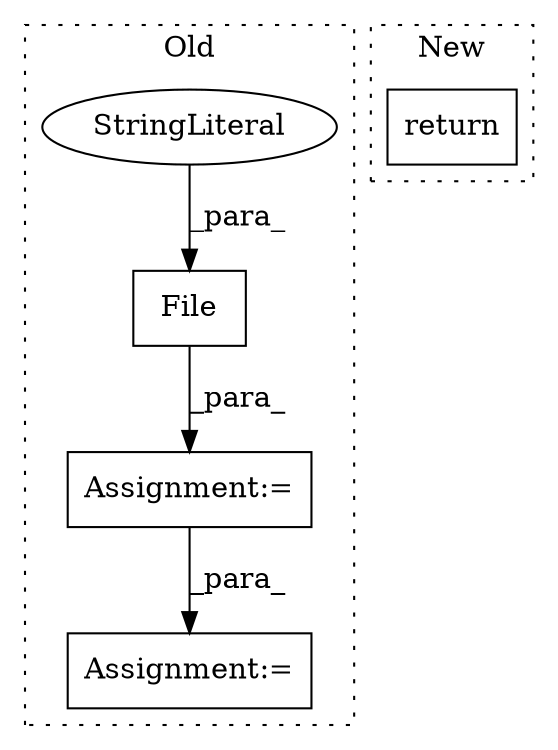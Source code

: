 digraph G {
subgraph cluster0 {
1 [label="File" a="32" s="1194,1351" l="5,1" shape="box"];
3 [label="StringLiteral" a="45" s="1319" l="26" shape="ellipse"];
4 [label="Assignment:=" a="7" s="1193" l="1" shape="box"];
5 [label="Assignment:=" a="7" s="1574" l="1" shape="box"];
label = "Old";
style="dotted";
}
subgraph cluster1 {
2 [label="return" a="41" s="766" l="7" shape="box"];
label = "New";
style="dotted";
}
1 -> 4 [label="_para_"];
3 -> 1 [label="_para_"];
4 -> 5 [label="_para_"];
}